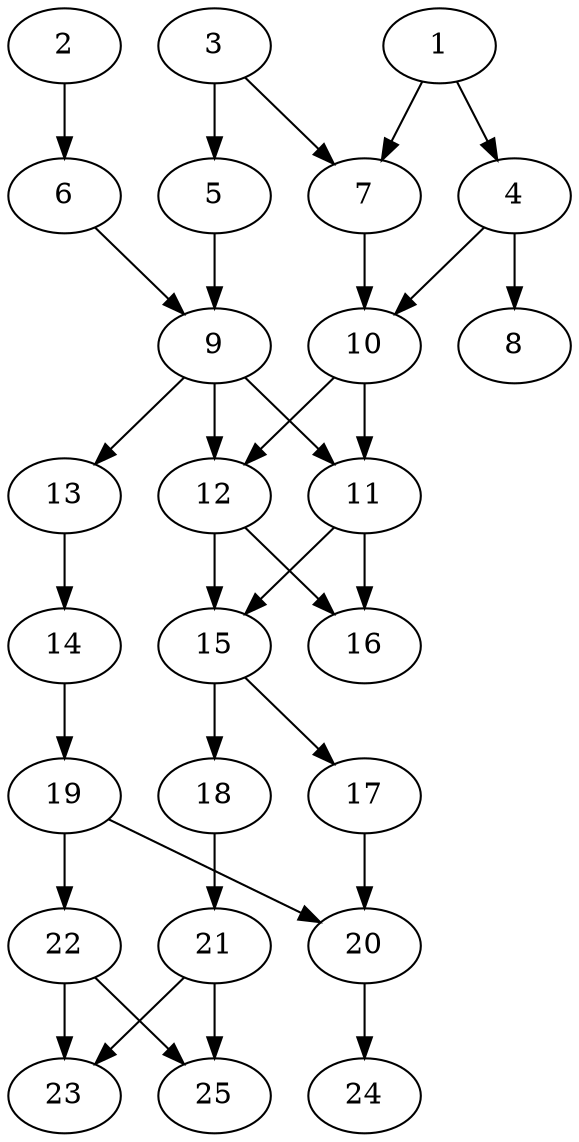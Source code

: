 // DAG automatically generated by daggen at Thu Oct  3 14:00:39 2019
// ./daggen --dot -n 25 --ccr 0.3 --fat 0.5 --regular 0.9 --density 0.5 --mindata 5242880 --maxdata 52428800 
digraph G {
  1 [size="169977173", alpha="0.16", expect_size="50993152"] 
  1 -> 4 [size ="50993152"]
  1 -> 7 [size ="50993152"]
  2 [size="79643307", alpha="0.07", expect_size="23892992"] 
  2 -> 6 [size ="23892992"]
  3 [size="52162560", alpha="0.06", expect_size="15648768"] 
  3 -> 5 [size ="15648768"]
  3 -> 7 [size ="15648768"]
  4 [size="168331947", alpha="0.03", expect_size="50499584"] 
  4 -> 8 [size ="50499584"]
  4 -> 10 [size ="50499584"]
  5 [size="48401067", alpha="0.08", expect_size="14520320"] 
  5 -> 9 [size ="14520320"]
  6 [size="64419840", alpha="0.00", expect_size="19325952"] 
  6 -> 9 [size ="19325952"]
  7 [size="139492693", alpha="0.15", expect_size="41847808"] 
  7 -> 10 [size ="41847808"]
  8 [size="39700480", alpha="0.18", expect_size="11910144"] 
  9 [size="155962027", alpha="0.02", expect_size="46788608"] 
  9 -> 11 [size ="46788608"]
  9 -> 12 [size ="46788608"]
  9 -> 13 [size ="46788608"]
  10 [size="72806400", alpha="0.07", expect_size="21841920"] 
  10 -> 11 [size ="21841920"]
  10 -> 12 [size ="21841920"]
  11 [size="139386880", alpha="0.00", expect_size="41816064"] 
  11 -> 15 [size ="41816064"]
  11 -> 16 [size ="41816064"]
  12 [size="104813227", alpha="0.16", expect_size="31443968"] 
  12 -> 15 [size ="31443968"]
  12 -> 16 [size ="31443968"]
  13 [size="158279680", alpha="0.11", expect_size="47483904"] 
  13 -> 14 [size ="47483904"]
  14 [size="51899733", alpha="0.13", expect_size="15569920"] 
  14 -> 19 [size ="15569920"]
  15 [size="75366400", alpha="0.15", expect_size="22609920"] 
  15 -> 17 [size ="22609920"]
  15 -> 18 [size ="22609920"]
  16 [size="138523307", alpha="0.11", expect_size="41556992"] 
  17 [size="138618880", alpha="0.09", expect_size="41585664"] 
  17 -> 20 [size ="41585664"]
  18 [size="97798827", alpha="0.11", expect_size="29339648"] 
  18 -> 21 [size ="29339648"]
  19 [size="80168960", alpha="0.00", expect_size="24050688"] 
  19 -> 20 [size ="24050688"]
  19 -> 22 [size ="24050688"]
  20 [size="95010133", alpha="0.16", expect_size="28503040"] 
  20 -> 24 [size ="28503040"]
  21 [size="148800853", alpha="0.11", expect_size="44640256"] 
  21 -> 23 [size ="44640256"]
  21 -> 25 [size ="44640256"]
  22 [size="152210773", alpha="0.13", expect_size="45663232"] 
  22 -> 23 [size ="45663232"]
  22 -> 25 [size ="45663232"]
  23 [size="124166827", alpha="0.01", expect_size="37250048"] 
  24 [size="54425600", alpha="0.07", expect_size="16327680"] 
  25 [size="156938240", alpha="0.17", expect_size="47081472"] 
}
